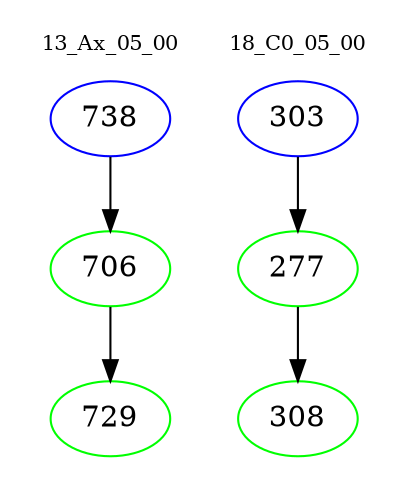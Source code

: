 digraph{
subgraph cluster_0 {
color = white
label = "13_Ax_05_00";
fontsize=10;
T0_738 [label="738", color="blue"]
T0_738 -> T0_706 [color="black"]
T0_706 [label="706", color="green"]
T0_706 -> T0_729 [color="black"]
T0_729 [label="729", color="green"]
}
subgraph cluster_1 {
color = white
label = "18_C0_05_00";
fontsize=10;
T1_303 [label="303", color="blue"]
T1_303 -> T1_277 [color="black"]
T1_277 [label="277", color="green"]
T1_277 -> T1_308 [color="black"]
T1_308 [label="308", color="green"]
}
}
